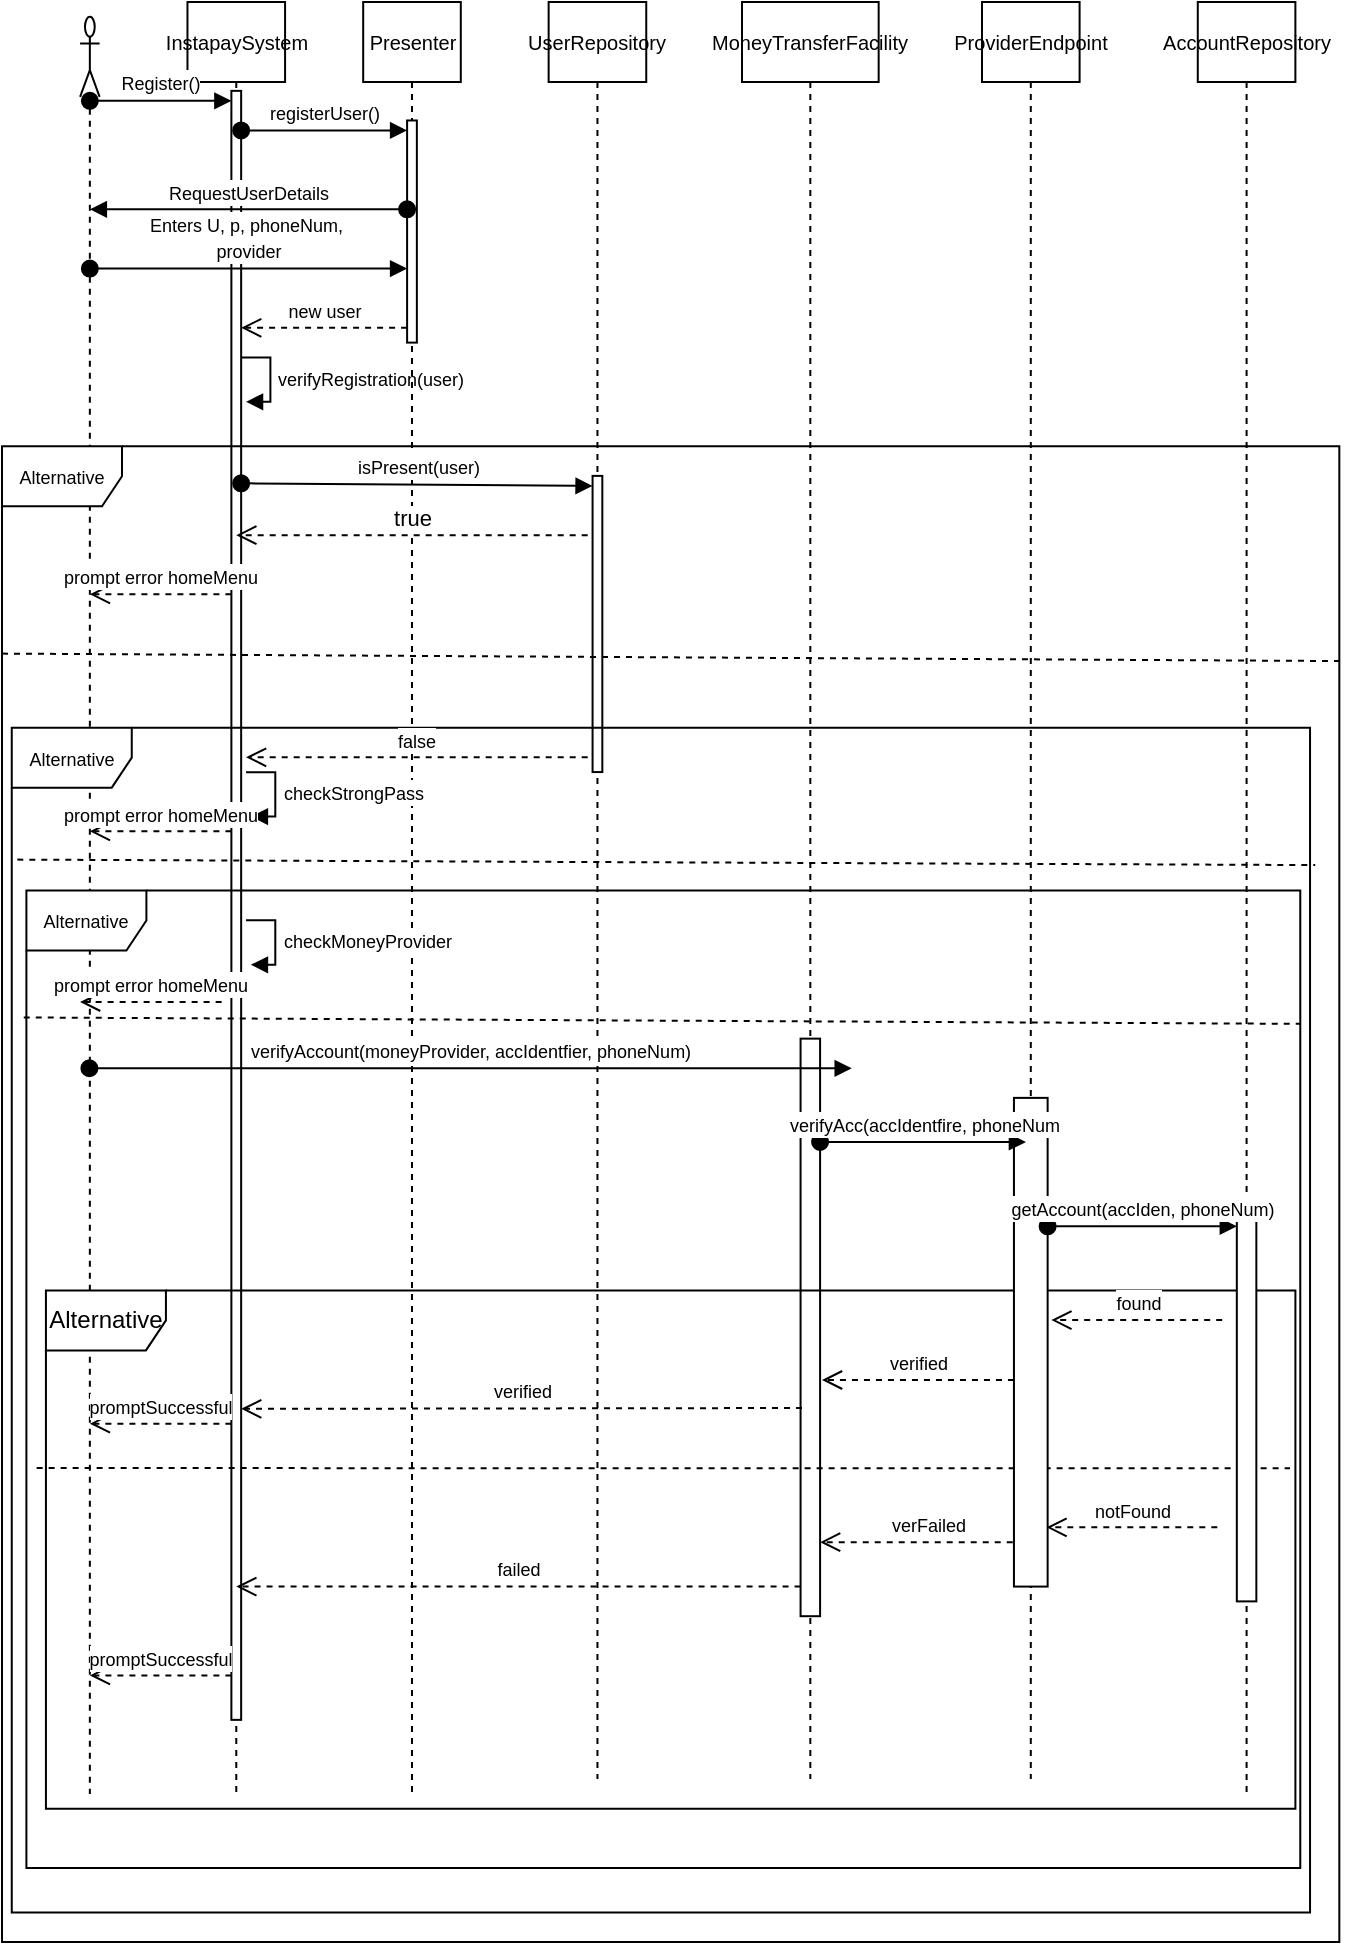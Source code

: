<mxfile version="22.1.1" type="device">
  <diagram name="Page-1" id="TRfsJ-bcwL-LOgRQnBOv">
    <mxGraphModel dx="1722" dy="463" grid="1" gridSize="10" guides="1" tooltips="1" connect="1" arrows="1" fold="1" page="1" pageScale="1" pageWidth="690" pageHeight="980" math="0" shadow="0">
      <root>
        <mxCell id="0" />
        <mxCell id="1" parent="0" />
        <mxCell id="O1bEAq7fIX-_J3iTBhHr-72" value="" style="group" vertex="1" connectable="0" parent="1">
          <mxGeometry x="-680" width="670" height="970" as="geometry" />
        </mxCell>
        <mxCell id="O1bEAq7fIX-_J3iTBhHr-9" value="" style="shape=umlLifeline;perimeter=lifelinePerimeter;whiteSpace=wrap;html=1;container=1;dropTarget=0;collapsible=0;recursiveResize=0;outlineConnect=0;portConstraint=eastwest;newEdgeStyle={&quot;curved&quot;:0,&quot;rounded&quot;:0};participant=umlActor;" vertex="1" parent="O1bEAq7fIX-_J3iTBhHr-72">
          <mxGeometry x="39.046" y="7.405" width="9.761" height="888.55" as="geometry" />
        </mxCell>
        <mxCell id="O1bEAq7fIX-_J3iTBhHr-11" value="&lt;font style=&quot;font-size: 10px;&quot;&gt;InstapaySystem&lt;/font&gt;" style="shape=umlLifeline;perimeter=lifelinePerimeter;whiteSpace=wrap;html=1;container=1;dropTarget=0;collapsible=0;recursiveResize=0;outlineConnect=0;portConstraint=eastwest;newEdgeStyle={&quot;curved&quot;:0,&quot;rounded&quot;:0};" vertex="1" parent="O1bEAq7fIX-_J3iTBhHr-72">
          <mxGeometry x="92.734" width="48.807" height="895.954" as="geometry" />
        </mxCell>
        <mxCell id="O1bEAq7fIX-_J3iTBhHr-13" value="" style="html=1;points=[[0,0,0,0,5],[0,1,0,0,-5],[1,0,0,0,5],[1,1,0,0,-5]];perimeter=orthogonalPerimeter;outlineConnect=0;targetShapes=umlLifeline;portConstraint=eastwest;newEdgeStyle={&quot;curved&quot;:0,&quot;rounded&quot;:0};" vertex="1" parent="O1bEAq7fIX-_J3iTBhHr-11">
          <mxGeometry x="21.963" y="44.427" width="4.881" height="814.504" as="geometry" />
        </mxCell>
        <mxCell id="O1bEAq7fIX-_J3iTBhHr-24" value="&lt;font style=&quot;font-size: 9px;&quot;&gt;verifyRegistration(user)&lt;/font&gt;" style="html=1;align=left;spacingLeft=2;endArrow=block;rounded=0;edgeStyle=orthogonalEdgeStyle;curved=0;rounded=0;" edge="1" parent="O1bEAq7fIX-_J3iTBhHr-11">
          <mxGeometry relative="1" as="geometry">
            <mxPoint x="26.844" y="177.71" as="sourcePoint" />
            <Array as="points">
              <mxPoint x="41.486" y="199.924" />
            </Array>
            <mxPoint x="29.284" y="199.924" as="targetPoint" />
          </mxGeometry>
        </mxCell>
        <mxCell id="O1bEAq7fIX-_J3iTBhHr-14" value="&lt;font style=&quot;font-size: 9px;&quot;&gt;Register()&lt;/font&gt;" style="html=1;verticalAlign=bottom;startArrow=oval;endArrow=block;startSize=8;curved=0;rounded=0;entryX=0;entryY=0;entryDx=0;entryDy=5;" edge="1" target="O1bEAq7fIX-_J3iTBhHr-13" parent="O1bEAq7fIX-_J3iTBhHr-72" source="O1bEAq7fIX-_J3iTBhHr-9">
          <mxGeometry relative="1" as="geometry">
            <mxPoint x="82.973" y="48.13" as="sourcePoint" />
          </mxGeometry>
        </mxCell>
        <mxCell id="O1bEAq7fIX-_J3iTBhHr-15" value="&lt;font style=&quot;font-size: 10px;&quot;&gt;Presenter&lt;/font&gt;" style="shape=umlLifeline;perimeter=lifelinePerimeter;whiteSpace=wrap;html=1;container=1;dropTarget=0;collapsible=0;recursiveResize=0;outlineConnect=0;portConstraint=eastwest;newEdgeStyle={&quot;curved&quot;:0,&quot;rounded&quot;:0};" vertex="1" parent="O1bEAq7fIX-_J3iTBhHr-72">
          <mxGeometry x="180.588" width="48.807" height="895.954" as="geometry" />
        </mxCell>
        <mxCell id="O1bEAq7fIX-_J3iTBhHr-18" value="" style="html=1;points=[[0,0,0,0,5],[0,1,0,0,-5],[1,0,0,0,5],[1,1,0,0,-5]];perimeter=orthogonalPerimeter;outlineConnect=0;targetShapes=umlLifeline;portConstraint=eastwest;newEdgeStyle={&quot;curved&quot;:0,&quot;rounded&quot;:0};" vertex="1" parent="O1bEAq7fIX-_J3iTBhHr-15">
          <mxGeometry x="21.963" y="59.237" width="4.881" height="111.069" as="geometry" />
        </mxCell>
        <mxCell id="O1bEAq7fIX-_J3iTBhHr-19" value="&lt;font style=&quot;font-size: 9px;&quot;&gt;registerUser()&lt;/font&gt;" style="html=1;verticalAlign=bottom;startArrow=oval;endArrow=block;startSize=8;curved=0;rounded=0;entryX=0;entryY=0;entryDx=0;entryDy=5;" edge="1" target="O1bEAq7fIX-_J3iTBhHr-18" parent="O1bEAq7fIX-_J3iTBhHr-72" source="O1bEAq7fIX-_J3iTBhHr-13">
          <mxGeometry relative="1" as="geometry">
            <mxPoint x="136.661" y="62.939" as="sourcePoint" />
          </mxGeometry>
        </mxCell>
        <mxCell id="O1bEAq7fIX-_J3iTBhHr-20" value="&lt;font style=&quot;font-size: 9px;&quot;&gt;RequestUserDetails&lt;/font&gt;" style="html=1;verticalAlign=bottom;startArrow=oval;startFill=1;endArrow=block;startSize=8;curved=0;rounded=0;" edge="1" parent="O1bEAq7fIX-_J3iTBhHr-72" source="O1bEAq7fIX-_J3iTBhHr-18" target="O1bEAq7fIX-_J3iTBhHr-9">
          <mxGeometry width="60" relative="1" as="geometry">
            <mxPoint x="168.381" y="103.664" as="sourcePoint" />
            <mxPoint x="68.33" y="103.664" as="targetPoint" />
            <Array as="points">
              <mxPoint x="117.138" y="103.664" />
            </Array>
          </mxGeometry>
        </mxCell>
        <mxCell id="O1bEAq7fIX-_J3iTBhHr-21" value="&lt;font style=&quot;font-size: 9px;&quot;&gt;Enters U, p, phoneNum,&amp;nbsp;&lt;br&gt;provider&lt;/font&gt;" style="html=1;verticalAlign=bottom;startArrow=oval;startFill=1;endArrow=block;startSize=8;curved=0;rounded=0;" edge="1" parent="O1bEAq7fIX-_J3iTBhHr-72" source="O1bEAq7fIX-_J3iTBhHr-9" target="O1bEAq7fIX-_J3iTBhHr-18">
          <mxGeometry width="60" relative="1" as="geometry">
            <mxPoint x="73.211" y="148.092" as="sourcePoint" />
            <mxPoint x="165.945" y="148.092" as="targetPoint" />
            <Array as="points">
              <mxPoint x="92.734" y="133.282" />
            </Array>
          </mxGeometry>
        </mxCell>
        <mxCell id="O1bEAq7fIX-_J3iTBhHr-22" value="&lt;font style=&quot;font-size: 9px;&quot;&gt;new user&lt;/font&gt;" style="html=1;verticalAlign=bottom;endArrow=open;dashed=1;endSize=8;curved=0;rounded=0;" edge="1" parent="O1bEAq7fIX-_J3iTBhHr-72">
          <mxGeometry relative="1" as="geometry">
            <mxPoint x="202.551" y="162.901" as="sourcePoint" />
            <mxPoint x="119.578" y="162.901" as="targetPoint" />
            <Array as="points">
              <mxPoint x="146.422" y="162.901" />
            </Array>
          </mxGeometry>
        </mxCell>
        <mxCell id="O1bEAq7fIX-_J3iTBhHr-26" value="&lt;font style=&quot;font-size: 10px;&quot;&gt;UserRepository&lt;/font&gt;" style="shape=umlLifeline;perimeter=lifelinePerimeter;whiteSpace=wrap;html=1;container=1;dropTarget=0;collapsible=0;recursiveResize=0;outlineConnect=0;portConstraint=eastwest;newEdgeStyle={&quot;curved&quot;:0,&quot;rounded&quot;:0};" vertex="1" parent="O1bEAq7fIX-_J3iTBhHr-72">
          <mxGeometry x="273.322" width="48.807" height="888.55" as="geometry" />
        </mxCell>
        <mxCell id="O1bEAq7fIX-_J3iTBhHr-29" value="" style="html=1;points=[[0,0,0,0,5],[0,1,0,0,-5],[1,0,0,0,5],[1,1,0,0,-5]];perimeter=orthogonalPerimeter;outlineConnect=0;targetShapes=umlLifeline;portConstraint=eastwest;newEdgeStyle={&quot;curved&quot;:0,&quot;rounded&quot;:0};" vertex="1" parent="O1bEAq7fIX-_J3iTBhHr-26">
          <mxGeometry x="21.963" y="236.947" width="4.881" height="148.092" as="geometry" />
        </mxCell>
        <mxCell id="O1bEAq7fIX-_J3iTBhHr-27" value="&lt;font style=&quot;font-size: 9px;&quot;&gt;Alternative&lt;/font&gt;" style="shape=umlFrame;whiteSpace=wrap;html=1;pointerEvents=0;" vertex="1" parent="O1bEAq7fIX-_J3iTBhHr-72">
          <mxGeometry x="3.468e-15" y="222.137" width="668.663" height="747.863" as="geometry" />
        </mxCell>
        <mxCell id="O1bEAq7fIX-_J3iTBhHr-30" value="&lt;font style=&quot;font-size: 9px;&quot;&gt;isPresent(user)&lt;/font&gt;" style="html=1;verticalAlign=bottom;startArrow=oval;endArrow=block;startSize=8;curved=0;rounded=0;entryX=0;entryY=0;entryDx=0;entryDy=5;" edge="1" target="O1bEAq7fIX-_J3iTBhHr-29" parent="O1bEAq7fIX-_J3iTBhHr-72">
          <mxGeometry relative="1" as="geometry">
            <mxPoint x="119.578" y="240.649" as="sourcePoint" />
          </mxGeometry>
        </mxCell>
        <mxCell id="O1bEAq7fIX-_J3iTBhHr-31" value="true" style="html=1;verticalAlign=bottom;endArrow=open;dashed=1;endSize=8;curved=0;rounded=0;" edge="1" parent="O1bEAq7fIX-_J3iTBhHr-72">
          <mxGeometry relative="1" as="geometry">
            <mxPoint x="292.845" y="266.565" as="sourcePoint" />
            <mxPoint x="117.138" y="266.565" as="targetPoint" />
          </mxGeometry>
        </mxCell>
        <mxCell id="O1bEAq7fIX-_J3iTBhHr-32" value="&lt;font style=&quot;font-size: 9px;&quot;&gt;prompt error homeMenu&lt;/font&gt;" style="html=1;verticalAlign=bottom;endArrow=open;dashed=1;endSize=8;curved=0;rounded=0;" edge="1" parent="O1bEAq7fIX-_J3iTBhHr-72" target="O1bEAq7fIX-_J3iTBhHr-9">
          <mxGeometry relative="1" as="geometry">
            <mxPoint x="114.698" y="296.183" as="sourcePoint" />
            <mxPoint x="68.226" y="296.183" as="targetPoint" />
          </mxGeometry>
        </mxCell>
        <mxCell id="O1bEAq7fIX-_J3iTBhHr-33" value="" style="endArrow=none;dashed=1;html=1;rounded=0;exitX=-0.002;exitY=0.187;exitDx=0;exitDy=0;exitPerimeter=0;entryX=1;entryY=0.192;entryDx=0;entryDy=0;entryPerimeter=0;" edge="1" parent="O1bEAq7fIX-_J3iTBhHr-72">
          <mxGeometry width="50" height="50" relative="1" as="geometry">
            <mxPoint y="325.802" as="sourcePoint" />
            <mxPoint x="670" y="329.541" as="targetPoint" />
          </mxGeometry>
        </mxCell>
        <mxCell id="O1bEAq7fIX-_J3iTBhHr-35" value="&lt;font style=&quot;font-size: 9px;&quot;&gt;checkStrongPass&lt;/font&gt;" style="html=1;align=left;spacingLeft=2;endArrow=block;rounded=0;edgeStyle=orthogonalEdgeStyle;curved=0;rounded=0;" edge="1" parent="O1bEAq7fIX-_J3iTBhHr-72">
          <mxGeometry relative="1" as="geometry">
            <mxPoint x="122.019" y="385.068" as="sourcePoint" />
            <Array as="points">
              <mxPoint x="136.661" y="407.282" />
            </Array>
            <mxPoint x="124.459" y="407.282" as="targetPoint" />
          </mxGeometry>
        </mxCell>
        <mxCell id="O1bEAq7fIX-_J3iTBhHr-36" value="&lt;font style=&quot;font-size: 9px;&quot;&gt;Alternative&lt;/font&gt;" style="shape=umlFrame;whiteSpace=wrap;html=1;pointerEvents=0;" vertex="1" parent="O1bEAq7fIX-_J3iTBhHr-72">
          <mxGeometry x="4.881" y="362.824" width="649.14" height="592.366" as="geometry" />
        </mxCell>
        <mxCell id="O1bEAq7fIX-_J3iTBhHr-37" value="" style="endArrow=none;dashed=1;html=1;rounded=0;exitX=0.001;exitY=0.42;exitDx=0;exitDy=0;exitPerimeter=0;entryX=1.004;entryY=0.116;entryDx=0;entryDy=0;entryPerimeter=0;" edge="1" parent="O1bEAq7fIX-_J3iTBhHr-72" target="O1bEAq7fIX-_J3iTBhHr-36">
          <mxGeometry width="50" height="50" relative="1" as="geometry">
            <mxPoint x="7.653" y="428.799" as="sourcePoint" />
            <mxPoint x="552.013" y="429.466" as="targetPoint" />
          </mxGeometry>
        </mxCell>
        <mxCell id="O1bEAq7fIX-_J3iTBhHr-38" value="&lt;font style=&quot;font-size: 9px;&quot;&gt;prompt error homeMenu&lt;/font&gt;" style="html=1;verticalAlign=bottom;endArrow=open;dashed=1;endSize=8;curved=0;rounded=0;" edge="1" parent="O1bEAq7fIX-_J3iTBhHr-72">
          <mxGeometry relative="1" as="geometry">
            <mxPoint x="114.698" y="414.656" as="sourcePoint" />
            <mxPoint x="43.927" y="414.656" as="targetPoint" />
          </mxGeometry>
        </mxCell>
        <mxCell id="O1bEAq7fIX-_J3iTBhHr-40" value="&lt;font style=&quot;font-size: 9px;&quot;&gt;checkMoneyProvider&lt;/font&gt;" style="html=1;align=left;spacingLeft=2;endArrow=block;rounded=0;edgeStyle=orthogonalEdgeStyle;curved=0;rounded=0;" edge="1" parent="O1bEAq7fIX-_J3iTBhHr-72">
          <mxGeometry relative="1" as="geometry">
            <mxPoint x="122.019" y="459.143" as="sourcePoint" />
            <Array as="points">
              <mxPoint x="136.661" y="481.357" />
            </Array>
            <mxPoint x="124.459" y="481.357" as="targetPoint" />
          </mxGeometry>
        </mxCell>
        <mxCell id="O1bEAq7fIX-_J3iTBhHr-41" value="&lt;font style=&quot;font-size: 9px;&quot;&gt;prompt error homeMenu&lt;/font&gt;" style="html=1;verticalAlign=bottom;endArrow=open;dashed=1;endSize=8;curved=0;rounded=0;" edge="1" parent="O1bEAq7fIX-_J3iTBhHr-72">
          <mxGeometry relative="1" as="geometry">
            <mxPoint x="109.818" y="500.002" as="sourcePoint" />
            <mxPoint x="39.047" y="500.002" as="targetPoint" />
          </mxGeometry>
        </mxCell>
        <mxCell id="O1bEAq7fIX-_J3iTBhHr-42" value="&lt;font style=&quot;font-size: 9px;&quot;&gt;Alternative&lt;/font&gt;" style="shape=umlFrame;whiteSpace=wrap;html=1;pointerEvents=0;" vertex="1" parent="O1bEAq7fIX-_J3iTBhHr-72">
          <mxGeometry x="12.202" y="444.275" width="636.938" height="488.702" as="geometry" />
        </mxCell>
        <mxCell id="O1bEAq7fIX-_J3iTBhHr-43" value="&lt;font style=&quot;font-size: 10px;&quot;&gt;MoneyTransferFacility&lt;/font&gt;" style="shape=umlLifeline;perimeter=lifelinePerimeter;whiteSpace=wrap;html=1;container=1;dropTarget=0;collapsible=0;recursiveResize=0;outlineConnect=0;portConstraint=eastwest;newEdgeStyle={&quot;curved&quot;:0,&quot;rounded&quot;:0};" vertex="1" parent="O1bEAq7fIX-_J3iTBhHr-72">
          <mxGeometry x="370.001" width="68.33" height="888.55" as="geometry" />
        </mxCell>
        <mxCell id="O1bEAq7fIX-_J3iTBhHr-45" value="" style="html=1;points=[[0,0,0,0,5],[0,1,0,0,-5],[1,0,0,0,5],[1,1,0,0,-5]];perimeter=orthogonalPerimeter;outlineConnect=0;targetShapes=umlLifeline;portConstraint=eastwest;newEdgeStyle={&quot;curved&quot;:0,&quot;rounded&quot;:0};" vertex="1" parent="O1bEAq7fIX-_J3iTBhHr-43">
          <mxGeometry x="29.284" y="518.321" width="9.761" height="288.779" as="geometry" />
        </mxCell>
        <mxCell id="O1bEAq7fIX-_J3iTBhHr-44" value="" style="endArrow=none;dashed=1;html=1;rounded=0;exitX=-0.003;exitY=0.6;exitDx=0;exitDy=0;exitPerimeter=0;" edge="1" parent="O1bEAq7fIX-_J3iTBhHr-72">
          <mxGeometry width="50" height="50" relative="1" as="geometry">
            <mxPoint x="10.869" y="507.732" as="sourcePoint" />
            <mxPoint x="649.14" y="510.916" as="targetPoint" />
          </mxGeometry>
        </mxCell>
        <mxCell id="O1bEAq7fIX-_J3iTBhHr-46" value="&lt;font style=&quot;font-size: 9px;&quot;&gt;verifyAccount(moneyProvider, accIdentfier, phoneNum)&lt;/font&gt;" style="html=1;verticalAlign=bottom;startArrow=oval;endArrow=block;startSize=8;curved=0;rounded=0;entryX=0;entryY=0;entryDx=0;entryDy=5;" edge="1" parent="O1bEAq7fIX-_J3iTBhHr-72">
          <mxGeometry relative="1" as="geometry">
            <mxPoint x="43.698" y="533.13" as="sourcePoint" />
            <mxPoint x="424.85" y="533.13" as="targetPoint" />
          </mxGeometry>
        </mxCell>
        <mxCell id="O1bEAq7fIX-_J3iTBhHr-47" value="&lt;font style=&quot;font-size: 10px;&quot;&gt;ProviderEndpoint&lt;/font&gt;" style="shape=umlLifeline;perimeter=lifelinePerimeter;whiteSpace=wrap;html=1;container=1;dropTarget=0;collapsible=0;recursiveResize=0;outlineConnect=0;portConstraint=eastwest;newEdgeStyle={&quot;curved&quot;:0,&quot;rounded&quot;:0};" vertex="1" parent="O1bEAq7fIX-_J3iTBhHr-72">
          <mxGeometry x="489.996" width="48.807" height="888.55" as="geometry" />
        </mxCell>
        <mxCell id="O1bEAq7fIX-_J3iTBhHr-51" value="Alternative" style="shape=umlFrame;whiteSpace=wrap;html=1;pointerEvents=0;" vertex="1" parent="O1bEAq7fIX-_J3iTBhHr-72">
          <mxGeometry x="21.963" y="644.198" width="624.736" height="259.16" as="geometry" />
        </mxCell>
        <mxCell id="O1bEAq7fIX-_J3iTBhHr-52" value="" style="endArrow=none;dashed=1;html=1;rounded=0;exitX=-0.004;exitY=0.307;exitDx=0;exitDy=0;exitPerimeter=0;entryX=0.999;entryY=0.343;entryDx=0;entryDy=0;entryPerimeter=0;" edge="1" parent="O1bEAq7fIX-_J3iTBhHr-72">
          <mxGeometry width="50" height="50" relative="1" as="geometry">
            <mxPoint x="17.322" y="733.053" as="sourcePoint" />
            <mxPoint x="644.02" y="733.09" as="targetPoint" />
          </mxGeometry>
        </mxCell>
        <mxCell id="O1bEAq7fIX-_J3iTBhHr-60" value="&lt;font style=&quot;font-size: 10px;&quot;&gt;AccountRepository&lt;/font&gt;" style="shape=umlLifeline;perimeter=lifelinePerimeter;whiteSpace=wrap;html=1;container=1;dropTarget=0;collapsible=0;recursiveResize=0;outlineConnect=0;portConstraint=eastwest;newEdgeStyle={&quot;curved&quot;:0,&quot;rounded&quot;:0};" vertex="1" parent="O1bEAq7fIX-_J3iTBhHr-72">
          <mxGeometry x="597.891" width="48.807" height="895.954" as="geometry" />
        </mxCell>
        <mxCell id="O1bEAq7fIX-_J3iTBhHr-61" value="" style="html=1;points=[[0,0,0,0,5],[0,1,0,0,-5],[1,0,0,0,5],[1,1,0,0,-5]];perimeter=orthogonalPerimeter;outlineConnect=0;targetShapes=umlLifeline;portConstraint=eastwest;newEdgeStyle={&quot;curved&quot;:0,&quot;rounded&quot;:0};" vertex="1" parent="O1bEAq7fIX-_J3iTBhHr-60">
          <mxGeometry x="19.523" y="607.176" width="9.761" height="192.519" as="geometry" />
        </mxCell>
        <mxCell id="O1bEAq7fIX-_J3iTBhHr-63" value="&lt;font style=&quot;font-size: 9px;&quot;&gt;found&lt;/font&gt;" style="html=1;verticalAlign=bottom;endArrow=open;dashed=1;endSize=8;curved=0;rounded=0;" edge="1" parent="O1bEAq7fIX-_J3iTBhHr-72">
          <mxGeometry relative="1" as="geometry">
            <mxPoint x="610.094" y="659.008" as="sourcePoint" />
            <mxPoint x="524.681" y="659.008" as="targetPoint" />
          </mxGeometry>
        </mxCell>
        <mxCell id="O1bEAq7fIX-_J3iTBhHr-64" value="&lt;font style=&quot;font-size: 9px;&quot;&gt;verified&lt;/font&gt;" style="html=1;verticalAlign=bottom;endArrow=open;dashed=1;endSize=8;curved=0;rounded=0;" edge="1" parent="O1bEAq7fIX-_J3iTBhHr-72" source="O1bEAq7fIX-_J3iTBhHr-49">
          <mxGeometry relative="1" as="geometry">
            <mxPoint x="510.038" y="688.626" as="sourcePoint" />
            <mxPoint x="410" y="689" as="targetPoint" />
          </mxGeometry>
        </mxCell>
        <mxCell id="O1bEAq7fIX-_J3iTBhHr-65" value="&lt;font style=&quot;font-size: 9px;&quot;&gt;verified&lt;/font&gt;" style="html=1;verticalAlign=bottom;endArrow=open;dashed=1;endSize=8;curved=0;rounded=0;" edge="1" parent="O1bEAq7fIX-_J3iTBhHr-72">
          <mxGeometry relative="1" as="geometry">
            <mxPoint x="400" y="703" as="sourcePoint" />
            <mxPoint x="119.578" y="703.435" as="targetPoint" />
          </mxGeometry>
        </mxCell>
        <mxCell id="O1bEAq7fIX-_J3iTBhHr-66" value="&lt;font style=&quot;font-size: 9px;&quot;&gt;promptSuccessful&lt;/font&gt;" style="html=1;verticalAlign=bottom;endArrow=open;dashed=1;endSize=8;curved=0;rounded=0;" edge="1" parent="O1bEAq7fIX-_J3iTBhHr-72">
          <mxGeometry relative="1" as="geometry">
            <mxPoint x="114.698" y="710.84" as="sourcePoint" />
            <mxPoint x="43.927" y="710.84" as="targetPoint" />
          </mxGeometry>
        </mxCell>
        <mxCell id="O1bEAq7fIX-_J3iTBhHr-67" value="&lt;font style=&quot;font-size: 9px;&quot;&gt;notFound&lt;/font&gt;" style="html=1;verticalAlign=bottom;endArrow=open;dashed=1;endSize=8;curved=0;rounded=0;" edge="1" parent="O1bEAq7fIX-_J3iTBhHr-72">
          <mxGeometry relative="1" as="geometry">
            <mxPoint x="607.653" y="762.672" as="sourcePoint" />
            <mxPoint x="522.24" y="762.672" as="targetPoint" />
          </mxGeometry>
        </mxCell>
        <mxCell id="O1bEAq7fIX-_J3iTBhHr-68" value="&lt;font style=&quot;font-size: 9px;&quot;&gt;verFailed&lt;/font&gt;" style="html=1;verticalAlign=bottom;endArrow=open;dashed=1;endSize=8;curved=0;rounded=0;" edge="1" parent="O1bEAq7fIX-_J3iTBhHr-72" target="O1bEAq7fIX-_J3iTBhHr-45">
          <mxGeometry relative="1" as="geometry">
            <mxPoint x="517.359" y="770.076" as="sourcePoint" />
            <mxPoint x="478.313" y="770.076" as="targetPoint" />
          </mxGeometry>
        </mxCell>
        <mxCell id="O1bEAq7fIX-_J3iTBhHr-69" value="&lt;font style=&quot;font-size: 9px;&quot;&gt;failed&lt;/font&gt;" style="html=1;verticalAlign=bottom;endArrow=open;dashed=1;endSize=8;curved=0;rounded=0;" edge="1" parent="O1bEAq7fIX-_J3iTBhHr-72" source="O1bEAq7fIX-_J3iTBhHr-45">
          <mxGeometry relative="1" as="geometry">
            <mxPoint x="422.185" y="792.29" as="sourcePoint" />
            <mxPoint x="117.138" y="792.29" as="targetPoint" />
          </mxGeometry>
        </mxCell>
        <mxCell id="O1bEAq7fIX-_J3iTBhHr-70" value="&lt;font style=&quot;font-size: 9px;&quot;&gt;promptSuccessful&lt;/font&gt;" style="html=1;verticalAlign=bottom;endArrow=open;dashed=1;endSize=8;curved=0;rounded=0;" edge="1" parent="O1bEAq7fIX-_J3iTBhHr-72">
          <mxGeometry relative="1" as="geometry">
            <mxPoint x="114.698" y="836.718" as="sourcePoint" />
            <mxPoint x="43.927" y="836.718" as="targetPoint" />
          </mxGeometry>
        </mxCell>
        <mxCell id="O1bEAq7fIX-_J3iTBhHr-71" value="&lt;font style=&quot;font-size: 9px;&quot;&gt;false&lt;/font&gt;" style="html=1;verticalAlign=bottom;endArrow=open;dashed=1;endSize=8;curved=0;rounded=0;" edge="1" parent="O1bEAq7fIX-_J3iTBhHr-72">
          <mxGeometry relative="1" as="geometry">
            <mxPoint x="292.845" y="377.634" as="sourcePoint" />
            <mxPoint x="122.019" y="377.634" as="targetPoint" />
          </mxGeometry>
        </mxCell>
        <mxCell id="O1bEAq7fIX-_J3iTBhHr-49" value="" style="html=1;points=[[0,0,0,0,5],[0,1,0,0,-5],[1,0,0,0,5],[1,1,0,0,-5]];perimeter=orthogonalPerimeter;outlineConnect=0;targetShapes=umlLifeline;portConstraint=eastwest;newEdgeStyle={&quot;curved&quot;:0,&quot;rounded&quot;:0};" vertex="1" parent="O1bEAq7fIX-_J3iTBhHr-72">
          <mxGeometry x="505.976" y="547.94" width="16.84" height="244.35" as="geometry" />
        </mxCell>
        <mxCell id="O1bEAq7fIX-_J3iTBhHr-50" value="&lt;font style=&quot;font-size: 9px;&quot;&gt;verifyAcc(accIdentfire, phoneNum&lt;/font&gt;" style="html=1;verticalAlign=bottom;startArrow=oval;endArrow=block;startSize=8;curved=0;rounded=0;entryX=0;entryY=0;entryDx=0;entryDy=5;" edge="1" parent="O1bEAq7fIX-_J3iTBhHr-72">
          <mxGeometry relative="1" as="geometry">
            <mxPoint x="409.047" y="569.999" as="sourcePoint" />
            <mxPoint x="511.96" y="569.999" as="targetPoint" />
          </mxGeometry>
        </mxCell>
        <mxCell id="O1bEAq7fIX-_J3iTBhHr-62" value="&lt;font style=&quot;font-size: 9px;&quot;&gt;getAccount(accIden, phoneNum)&lt;/font&gt;" style="html=1;verticalAlign=bottom;startArrow=oval;endArrow=block;startSize=8;curved=0;rounded=0;entryX=0;entryY=0;entryDx=0;entryDy=5;" edge="1" target="O1bEAq7fIX-_J3iTBhHr-61" parent="O1bEAq7fIX-_J3iTBhHr-72" source="O1bEAq7fIX-_J3iTBhHr-49">
          <mxGeometry relative="1" as="geometry">
            <mxPoint x="575.928" y="610.878" as="sourcePoint" />
          </mxGeometry>
        </mxCell>
      </root>
    </mxGraphModel>
  </diagram>
</mxfile>
